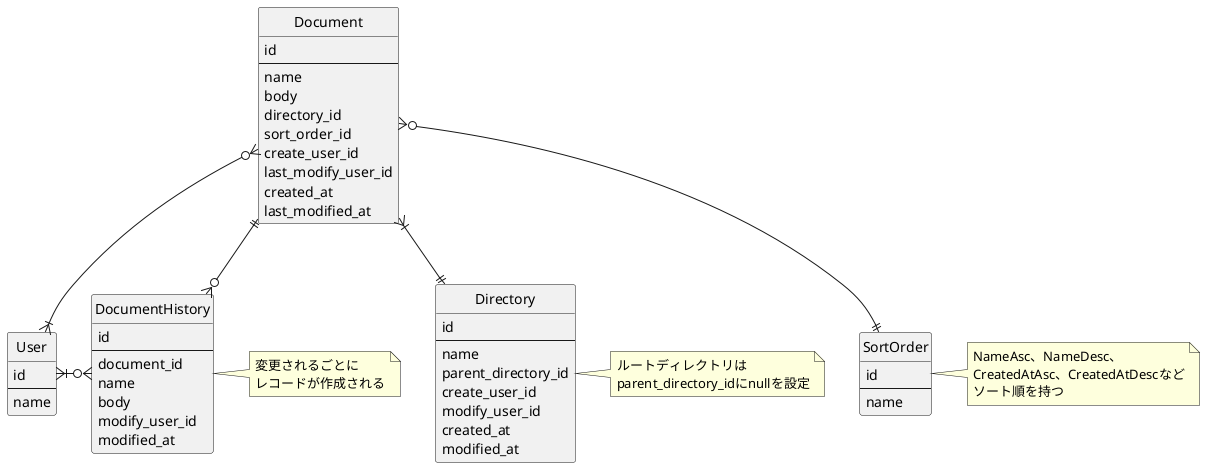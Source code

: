 @@startuml

hide Circle

entity Document {
    id
    --
    name
    body
    directory_id
    sort_order_id
    create_user_id
    last_modify_user_id
    created_at
    last_modified_at
}

entity DocumentHistory {
    id
    --
    document_id
    name
    body
    modify_user_id
    modified_at
}
note right: 変更されるごとに\nレコードが作成される

entity Directory {
    id
    --
    name
    parent_directory_id
    create_user_id
    modify_user_id
    created_at
    modified_at
}
note right: ルートディレクトリは\nparent_directory_idにnullを設定

entity User {
    id
    --
    name
}

entity SortOrder {
    id
    --
    name
}
note right: NameAsc、NameDesc、\nCreatedAtAsc、CreatedAtDescなど\nソート順を持つ

Document ||--o{ DocumentHistory
Document }|--|| Directory
Document }o--|{ User
Document }o--|| SortOrder
DocumentHistory }o-l-|{ User


@@enduml